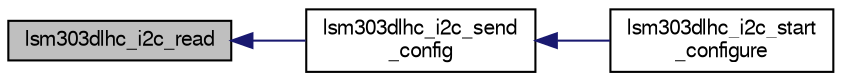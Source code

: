 digraph "lsm303dlhc_i2c_read"
{
  edge [fontname="FreeSans",fontsize="10",labelfontname="FreeSans",labelfontsize="10"];
  node [fontname="FreeSans",fontsize="10",shape=record];
  rankdir="LR";
  Node1 [label="lsm303dlhc_i2c_read",height=0.2,width=0.4,color="black", fillcolor="grey75", style="filled", fontcolor="black"];
  Node1 -> Node2 [dir="back",color="midnightblue",fontsize="10",style="solid",fontname="FreeSans"];
  Node2 [label="lsm303dlhc_i2c_send\l_config",height=0.2,width=0.4,color="black", fillcolor="white", style="filled",URL="$lsm303dlhc__i2c_8c.html#a9d4bda8a5f000c40a5b2eb1b9a8c009a",tooltip="Configuration function called once before normal use. "];
  Node2 -> Node3 [dir="back",color="midnightblue",fontsize="10",style="solid",fontname="FreeSans"];
  Node3 [label="lsm303dlhc_i2c_start\l_configure",height=0.2,width=0.4,color="black", fillcolor="white", style="filled",URL="$lsm303dlhc__i2c_8c.html#aa853bf7c9fc2298d7464c39cdd47aa7f"];
}
